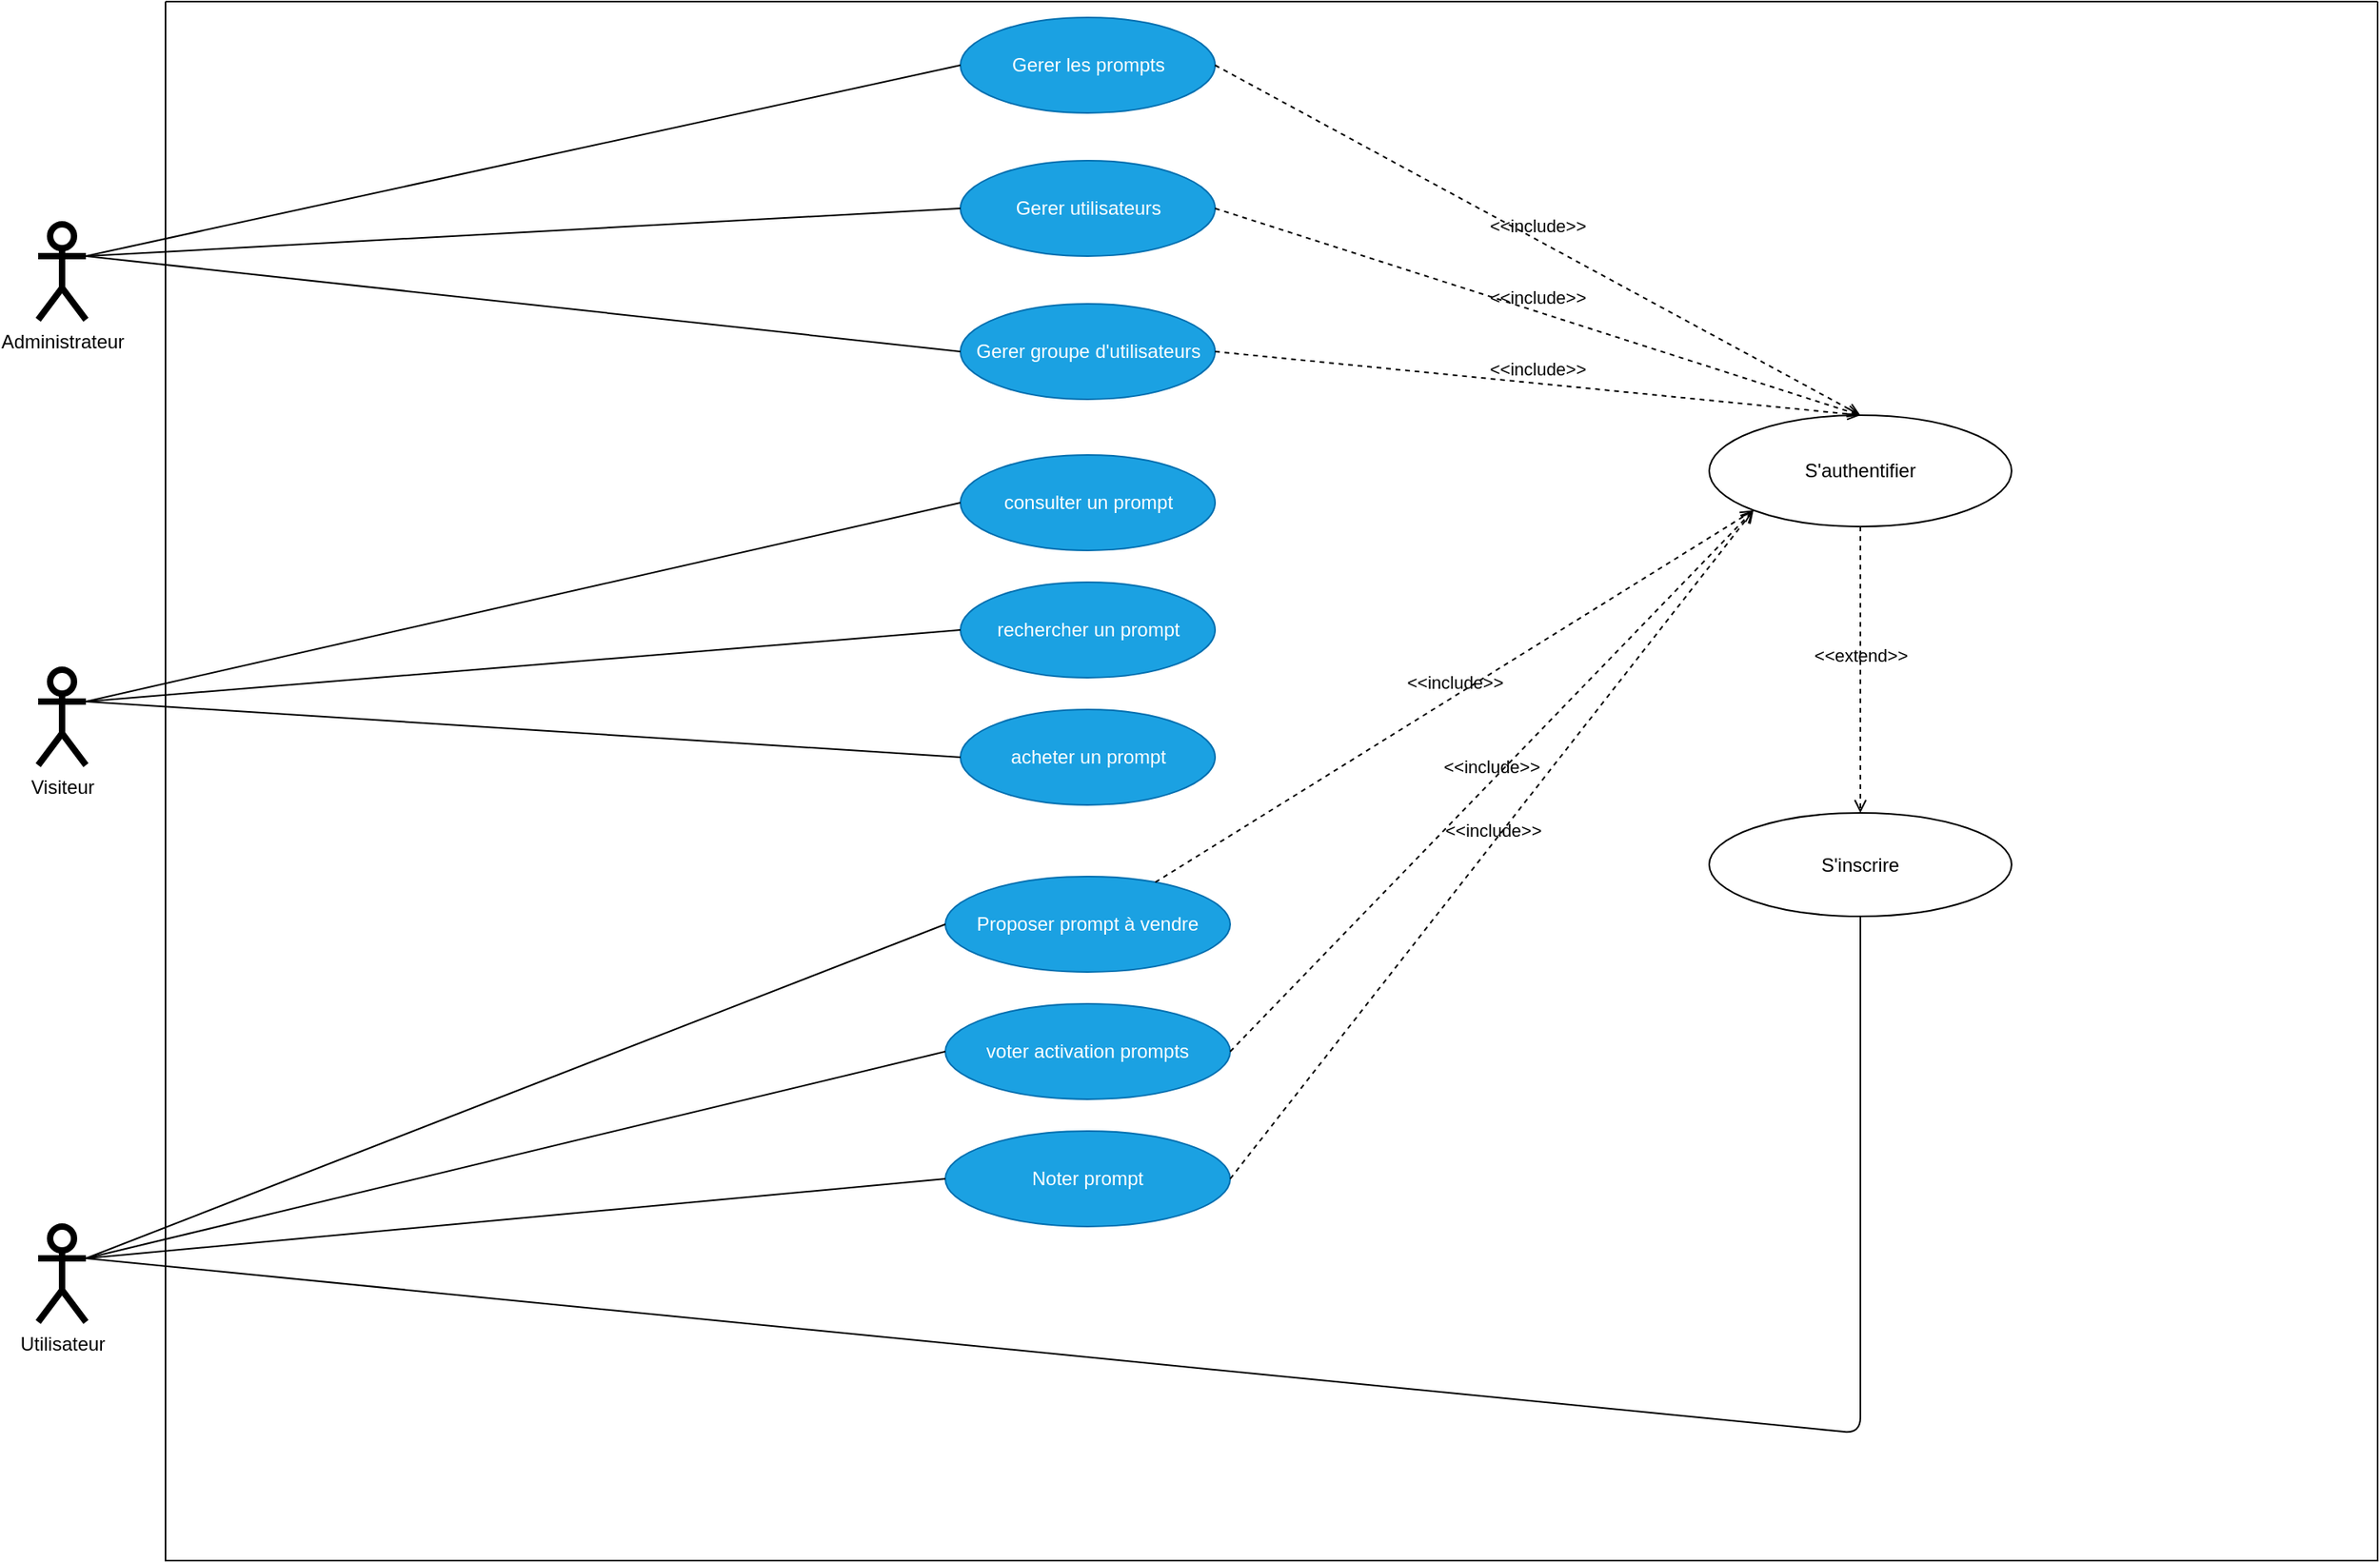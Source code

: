 <mxfile>
    <diagram id="TmgqKpjtzTv94SAkqL0v" name="Page-1">
        <mxGraphModel dx="1326" dy="490" grid="1" gridSize="10" guides="1" tooltips="1" connect="1" arrows="1" fold="1" page="1" pageScale="1" pageWidth="827" pageHeight="1169" math="0" shadow="0">
            <root>
                <mxCell id="0"/>
                <mxCell id="1" parent="0"/>
                <mxCell id="3" value="Administrateur" style="shape=umlActor;verticalLabelPosition=bottom;verticalAlign=top;html=1;outlineConnect=0;strokeWidth=4;" parent="1" vertex="1">
                    <mxGeometry x="40" y="220" width="30" height="60" as="geometry"/>
                </mxCell>
                <mxCell id="6" value="" style="swimlane;startSize=0;fontStyle=0" parent="1" vertex="1">
                    <mxGeometry x="120" y="80" width="1390" height="980" as="geometry"/>
                </mxCell>
                <mxCell id="10" value="Gerer les prompts" style="ellipse;whiteSpace=wrap;html=1;fillColor=#1ba1e2;fontColor=#ffffff;strokeColor=#006EAF;" parent="6" vertex="1">
                    <mxGeometry x="499.5" y="10" width="160" height="60" as="geometry"/>
                </mxCell>
                <mxCell id="12" value="S'authentifier" style="ellipse;whiteSpace=wrap;html=1;" parent="6" vertex="1">
                    <mxGeometry x="970" y="260" width="190" height="70" as="geometry"/>
                </mxCell>
                <mxCell id="15" value="&amp;lt;&amp;lt;include&amp;gt;&amp;gt;" style="html=1;verticalAlign=bottom;labelBackgroundColor=none;endArrow=open;endFill=0;dashed=1;exitX=1;exitY=0.5;exitDx=0;exitDy=0;entryX=0.5;entryY=0;entryDx=0;entryDy=0;" parent="6" source="10" target="12" edge="1">
                    <mxGeometry width="160" relative="1" as="geometry">
                        <mxPoint x="350" y="270" as="sourcePoint"/>
                        <mxPoint x="510" y="270" as="targetPoint"/>
                    </mxGeometry>
                </mxCell>
                <mxCell id="17" value="Gerer utilisateurs" style="ellipse;whiteSpace=wrap;html=1;fillColor=#1ba1e2;fontColor=#ffffff;strokeColor=#006EAF;" parent="6" vertex="1">
                    <mxGeometry x="499.5" y="100" width="160" height="60" as="geometry"/>
                </mxCell>
                <mxCell id="18" value="Gerer groupe d'utilisateurs" style="ellipse;whiteSpace=wrap;html=1;fillColor=#1ba1e2;fontColor=#ffffff;strokeColor=#006EAF;" parent="6" vertex="1">
                    <mxGeometry x="499.5" y="190" width="160" height="60" as="geometry"/>
                </mxCell>
                <mxCell id="19" value="&amp;lt;&amp;lt;include&amp;gt;&amp;gt;" style="html=1;verticalAlign=bottom;labelBackgroundColor=none;endArrow=open;endFill=0;dashed=1;exitX=1;exitY=0.5;exitDx=0;exitDy=0;entryX=0.5;entryY=0;entryDx=0;entryDy=0;" parent="6" source="17" target="12" edge="1">
                    <mxGeometry width="160" relative="1" as="geometry">
                        <mxPoint x="360" y="135" as="sourcePoint"/>
                        <mxPoint x="875" y="445" as="targetPoint"/>
                    </mxGeometry>
                </mxCell>
                <mxCell id="20" value="&amp;lt;&amp;lt;include&amp;gt;&amp;gt;" style="html=1;verticalAlign=bottom;labelBackgroundColor=none;endArrow=open;endFill=0;dashed=1;exitX=1;exitY=0.5;exitDx=0;exitDy=0;entryX=0.5;entryY=0;entryDx=0;entryDy=0;" parent="6" source="18" target="12" edge="1">
                    <mxGeometry width="160" relative="1" as="geometry">
                        <mxPoint x="250" y="170" as="sourcePoint"/>
                        <mxPoint x="850" y="350" as="targetPoint"/>
                    </mxGeometry>
                </mxCell>
                <mxCell id="32" value="S'inscrire" style="ellipse;whiteSpace=wrap;html=1;" parent="6" vertex="1">
                    <mxGeometry x="970" y="510" width="190" height="65" as="geometry"/>
                </mxCell>
                <mxCell id="36" value="&amp;lt;&amp;lt;extend&amp;gt;&amp;gt;" style="html=1;verticalAlign=bottom;labelBackgroundColor=none;endArrow=open;endFill=0;dashed=1;entryX=0.5;entryY=0;entryDx=0;entryDy=0;exitX=0.5;exitY=1;exitDx=0;exitDy=0;" parent="6" source="12" target="32" edge="1">
                    <mxGeometry width="160" relative="1" as="geometry">
                        <mxPoint x="580" y="400" as="sourcePoint"/>
                        <mxPoint x="740" y="400" as="targetPoint"/>
                    </mxGeometry>
                </mxCell>
                <mxCell id="40" value="Proposer prompt à vendre" style="ellipse;whiteSpace=wrap;html=1;fillColor=#1ba1e2;fontColor=#ffffff;strokeColor=#006EAF;" parent="6" vertex="1">
                    <mxGeometry x="490" y="550" width="179" height="60" as="geometry"/>
                </mxCell>
                <mxCell id="42" value="&amp;lt;&amp;lt;include&amp;gt;&amp;gt;" style="html=1;verticalAlign=bottom;labelBackgroundColor=none;endArrow=open;endFill=0;dashed=1;entryX=0;entryY=1;entryDx=0;entryDy=0;" parent="6" source="40" target="12" edge="1">
                    <mxGeometry width="160" relative="1" as="geometry">
                        <mxPoint x="430" y="690" as="sourcePoint"/>
                        <mxPoint x="590" y="690" as="targetPoint"/>
                    </mxGeometry>
                </mxCell>
                <mxCell id="43" value="consulter un prompt" style="ellipse;whiteSpace=wrap;html=1;fillColor=#1ba1e2;fontColor=#ffffff;strokeColor=#006EAF;" parent="6" vertex="1">
                    <mxGeometry x="499.5" y="285" width="160" height="60" as="geometry"/>
                </mxCell>
                <mxCell id="44" value="rechercher un prompt" style="ellipse;whiteSpace=wrap;html=1;fillColor=#1ba1e2;fontColor=#ffffff;strokeColor=#006EAF;" parent="6" vertex="1">
                    <mxGeometry x="499.5" y="365" width="160" height="60" as="geometry"/>
                </mxCell>
                <mxCell id="45" value="acheter un prompt" style="ellipse;whiteSpace=wrap;html=1;fillColor=#1ba1e2;fontColor=#ffffff;strokeColor=#006EAF;" parent="6" vertex="1">
                    <mxGeometry x="499.5" y="445" width="160" height="60" as="geometry"/>
                </mxCell>
                <mxCell id="54" value="voter activation prompts" style="ellipse;whiteSpace=wrap;html=1;fillColor=#1ba1e2;fontColor=#ffffff;strokeColor=#006EAF;" parent="6" vertex="1">
                    <mxGeometry x="490" y="630" width="179" height="60" as="geometry"/>
                </mxCell>
                <mxCell id="55" value="Noter prompt" style="ellipse;whiteSpace=wrap;html=1;fillColor=#1ba1e2;fontColor=#ffffff;strokeColor=#006EAF;" parent="6" vertex="1">
                    <mxGeometry x="490" y="710" width="179" height="60" as="geometry"/>
                </mxCell>
                <mxCell id="57" value="&amp;lt;&amp;lt;include&amp;gt;&amp;gt;" style="html=1;verticalAlign=bottom;labelBackgroundColor=none;endArrow=open;endFill=0;dashed=1;exitX=1;exitY=0.5;exitDx=0;exitDy=0;entryX=0;entryY=1;entryDx=0;entryDy=0;" parent="6" source="55" target="12" edge="1">
                    <mxGeometry width="160" relative="1" as="geometry">
                        <mxPoint x="463.504" y="733.497" as="sourcePoint"/>
                        <mxPoint x="790" y="410" as="targetPoint"/>
                    </mxGeometry>
                </mxCell>
                <mxCell id="56" value="&amp;lt;&amp;lt;include&amp;gt;&amp;gt;" style="html=1;verticalAlign=bottom;labelBackgroundColor=none;endArrow=open;endFill=0;dashed=1;exitX=1;exitY=0.5;exitDx=0;exitDy=0;entryX=0;entryY=1;entryDx=0;entryDy=0;" parent="6" source="54" target="12" edge="1">
                    <mxGeometry width="160" relative="1" as="geometry">
                        <mxPoint x="440.514" y="566.737" as="sourcePoint"/>
                        <mxPoint x="790" y="410" as="targetPoint"/>
                    </mxGeometry>
                </mxCell>
                <mxCell id="8" value="Visiteur" style="shape=umlActor;verticalLabelPosition=bottom;verticalAlign=top;html=1;outlineConnect=0;strokeWidth=4;" parent="1" vertex="1">
                    <mxGeometry x="40" y="500" width="30" height="60" as="geometry"/>
                </mxCell>
                <mxCell id="9" value="Utilisateur" style="shape=umlActor;verticalLabelPosition=bottom;verticalAlign=top;html=1;outlineConnect=0;strokeWidth=4;" parent="1" vertex="1">
                    <mxGeometry x="40" y="850" width="30" height="60" as="geometry"/>
                </mxCell>
                <mxCell id="16" value="" style="endArrow=none;html=1;entryX=0;entryY=0.5;entryDx=0;entryDy=0;exitX=1;exitY=0.333;exitDx=0;exitDy=0;exitPerimeter=0;" parent="1" source="3" target="10" edge="1">
                    <mxGeometry width="50" height="50" relative="1" as="geometry">
                        <mxPoint x="210" y="230" as="sourcePoint"/>
                        <mxPoint x="260" y="180" as="targetPoint"/>
                    </mxGeometry>
                </mxCell>
                <mxCell id="21" value="" style="endArrow=none;html=1;entryX=0;entryY=0.5;entryDx=0;entryDy=0;exitX=1;exitY=0.333;exitDx=0;exitDy=0;exitPerimeter=0;" parent="1" source="3" target="17" edge="1">
                    <mxGeometry width="50" height="50" relative="1" as="geometry">
                        <mxPoint x="80" y="250" as="sourcePoint"/>
                        <mxPoint x="310" y="130" as="targetPoint"/>
                    </mxGeometry>
                </mxCell>
                <mxCell id="31" value="" style="endArrow=none;html=1;entryX=0;entryY=0.5;entryDx=0;entryDy=0;exitX=1;exitY=0.333;exitDx=0;exitDy=0;exitPerimeter=0;" parent="1" source="3" target="18" edge="1">
                    <mxGeometry width="50" height="50" relative="1" as="geometry">
                        <mxPoint x="80" y="250" as="sourcePoint"/>
                        <mxPoint x="310" y="220" as="targetPoint"/>
                    </mxGeometry>
                </mxCell>
                <mxCell id="39" value="" style="endArrow=none;html=1;entryX=0.5;entryY=1;entryDx=0;entryDy=0;exitX=1;exitY=0.333;exitDx=0;exitDy=0;exitPerimeter=0;" parent="1" source="9" target="32" edge="1">
                    <mxGeometry width="50" height="50" relative="1" as="geometry">
                        <mxPoint x="640" y="670" as="sourcePoint"/>
                        <mxPoint x="690" y="620" as="targetPoint"/>
                        <Array as="points">
                            <mxPoint x="1185" y="980"/>
                        </Array>
                    </mxGeometry>
                </mxCell>
                <mxCell id="41" value="" style="endArrow=none;html=1;entryX=0;entryY=0.5;entryDx=0;entryDy=0;exitX=1;exitY=0.333;exitDx=0;exitDy=0;exitPerimeter=0;" parent="1" source="9" target="40" edge="1">
                    <mxGeometry width="50" height="50" relative="1" as="geometry">
                        <mxPoint x="210" y="850" as="sourcePoint"/>
                        <mxPoint x="260" y="800" as="targetPoint"/>
                    </mxGeometry>
                </mxCell>
                <mxCell id="47" value="" style="endArrow=none;html=1;entryX=0;entryY=0.5;entryDx=0;entryDy=0;exitX=1;exitY=0.333;exitDx=0;exitDy=0;exitPerimeter=0;" parent="1" source="8" target="43" edge="1">
                    <mxGeometry width="50" height="50" relative="1" as="geometry">
                        <mxPoint x="130" y="515" as="sourcePoint"/>
                        <mxPoint x="474" y="585" as="targetPoint"/>
                    </mxGeometry>
                </mxCell>
                <mxCell id="46" value="" style="endArrow=none;html=1;entryX=0;entryY=0.5;entryDx=0;entryDy=0;exitX=1;exitY=0.333;exitDx=0;exitDy=0;exitPerimeter=0;" parent="1" source="8" target="44" edge="1">
                    <mxGeometry width="50" height="50" relative="1" as="geometry">
                        <mxPoint x="87" y="535" as="sourcePoint"/>
                        <mxPoint x="431" y="605" as="targetPoint"/>
                    </mxGeometry>
                </mxCell>
                <mxCell id="48" value="" style="endArrow=none;html=1;entryX=0;entryY=0.5;entryDx=0;entryDy=0;exitX=1;exitY=0.333;exitDx=0;exitDy=0;exitPerimeter=0;" parent="1" source="8" target="45" edge="1">
                    <mxGeometry width="50" height="50" relative="1" as="geometry">
                        <mxPoint x="70" y="535" as="sourcePoint"/>
                        <mxPoint x="414" y="605" as="targetPoint"/>
                    </mxGeometry>
                </mxCell>
                <mxCell id="58" value="" style="endArrow=none;html=1;entryX=0;entryY=0.5;entryDx=0;entryDy=0;" parent="1" target="54" edge="1">
                    <mxGeometry width="50" height="50" relative="1" as="geometry">
                        <mxPoint x="70" y="870" as="sourcePoint"/>
                        <mxPoint x="414.5" y="670" as="targetPoint"/>
                    </mxGeometry>
                </mxCell>
                <mxCell id="59" value="" style="endArrow=none;html=1;entryX=0;entryY=0.5;entryDx=0;entryDy=0;exitX=1;exitY=0.333;exitDx=0;exitDy=0;exitPerimeter=0;" parent="1" source="9" target="55" edge="1">
                    <mxGeometry width="50" height="50" relative="1" as="geometry">
                        <mxPoint x="90" y="890" as="sourcePoint"/>
                        <mxPoint x="424.5" y="680" as="targetPoint"/>
                    </mxGeometry>
                </mxCell>
            </root>
        </mxGraphModel>
    </diagram>
</mxfile>